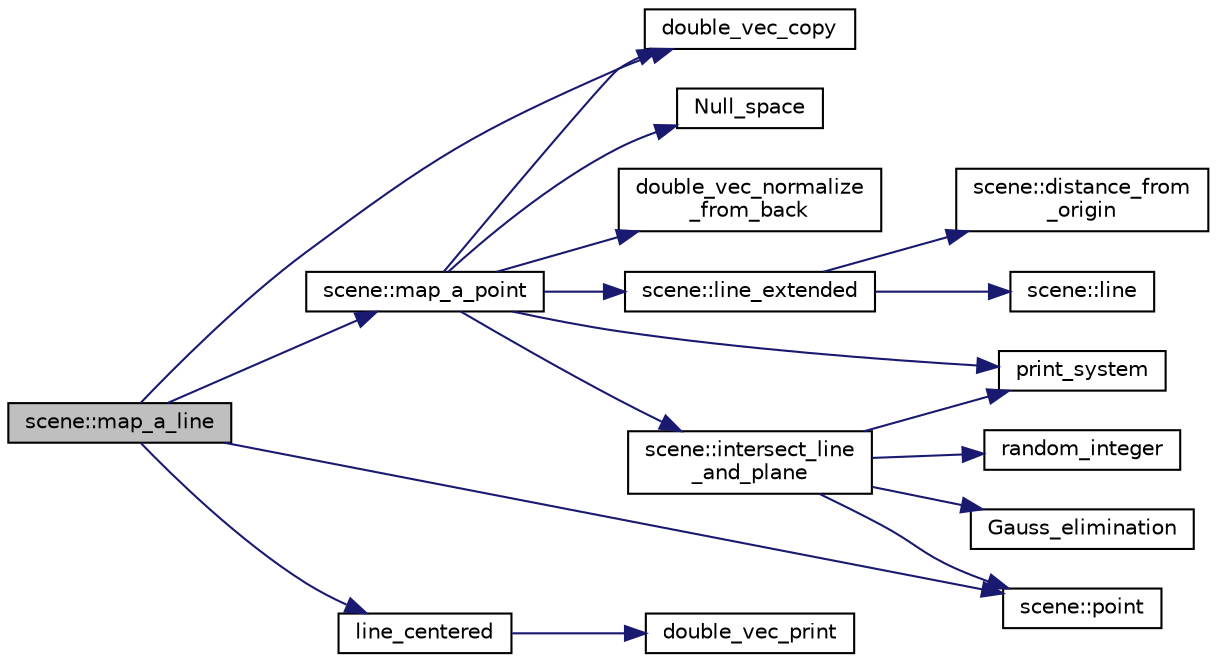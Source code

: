 digraph "scene::map_a_line"
{
  edge [fontname="Helvetica",fontsize="10",labelfontname="Helvetica",labelfontsize="10"];
  node [fontname="Helvetica",fontsize="10",shape=record];
  rankdir="LR";
  Node262 [label="scene::map_a_line",height=0.2,width=0.4,color="black", fillcolor="grey75", style="filled", fontcolor="black"];
  Node262 -> Node263 [color="midnightblue",fontsize="10",style="solid",fontname="Helvetica"];
  Node263 [label="double_vec_copy",height=0.2,width=0.4,color="black", fillcolor="white", style="filled",URL="$d5/db4/io__and__os_8h.html#aee0c436dfcfcb2f8a9b32f01ec90033a"];
  Node262 -> Node264 [color="midnightblue",fontsize="10",style="solid",fontname="Helvetica"];
  Node264 [label="line_centered",height=0.2,width=0.4,color="black", fillcolor="white", style="filled",URL="$d5/d87/globals_8h.html#a8af5a8216c2ab9cadc59f3ea9a42bdcb"];
  Node264 -> Node265 [color="midnightblue",fontsize="10",style="solid",fontname="Helvetica"];
  Node265 [label="double_vec_print",height=0.2,width=0.4,color="black", fillcolor="white", style="filled",URL="$d0/d22/numerics_8_c.html#a7f044be354a33be9978da8d8fa8d3263"];
  Node262 -> Node266 [color="midnightblue",fontsize="10",style="solid",fontname="Helvetica"];
  Node266 [label="scene::point",height=0.2,width=0.4,color="black", fillcolor="white", style="filled",URL="$df/db1/classscene.html#a786b60f97ad35f58f5e4ae1456d12e3b"];
  Node262 -> Node267 [color="midnightblue",fontsize="10",style="solid",fontname="Helvetica"];
  Node267 [label="scene::map_a_point",height=0.2,width=0.4,color="black", fillcolor="white", style="filled",URL="$df/db1/classscene.html#ac7e207e5fe33cc2f3c163d46a5b2ee44"];
  Node267 -> Node263 [color="midnightblue",fontsize="10",style="solid",fontname="Helvetica"];
  Node267 -> Node268 [color="midnightblue",fontsize="10",style="solid",fontname="Helvetica"];
  Node268 [label="print_system",height=0.2,width=0.4,color="black", fillcolor="white", style="filled",URL="$d5/d87/globals_8h.html#aeeeb01cbaf1e0fc5a69e1b885d62b8d3"];
  Node267 -> Node269 [color="midnightblue",fontsize="10",style="solid",fontname="Helvetica"];
  Node269 [label="Null_space",height=0.2,width=0.4,color="black", fillcolor="white", style="filled",URL="$d5/d87/globals_8h.html#a5d5454f7ae047895ae3e511398f8604c"];
  Node267 -> Node270 [color="midnightblue",fontsize="10",style="solid",fontname="Helvetica"];
  Node270 [label="double_vec_normalize\l_from_back",height=0.2,width=0.4,color="black", fillcolor="white", style="filled",URL="$d5/d87/globals_8h.html#aa72b62268b311af7c4fb54504dadb476"];
  Node267 -> Node271 [color="midnightblue",fontsize="10",style="solid",fontname="Helvetica"];
  Node271 [label="scene::line_extended",height=0.2,width=0.4,color="black", fillcolor="white", style="filled",URL="$df/db1/classscene.html#a207ab8471e540d06a5de67d9d6142108"];
  Node271 -> Node272 [color="midnightblue",fontsize="10",style="solid",fontname="Helvetica"];
  Node272 [label="scene::distance_from\l_origin",height=0.2,width=0.4,color="black", fillcolor="white", style="filled",URL="$df/db1/classscene.html#a48aceb808cb95c97b7515ff9dabfcd3a"];
  Node271 -> Node273 [color="midnightblue",fontsize="10",style="solid",fontname="Helvetica"];
  Node273 [label="scene::line",height=0.2,width=0.4,color="black", fillcolor="white", style="filled",URL="$df/db1/classscene.html#ae5ae81564026e1011c550a383f7eb2a9"];
  Node267 -> Node274 [color="midnightblue",fontsize="10",style="solid",fontname="Helvetica"];
  Node274 [label="scene::intersect_line\l_and_plane",height=0.2,width=0.4,color="black", fillcolor="white", style="filled",URL="$df/db1/classscene.html#a5f01de8cb1899fba6a91cc014c5fc68d"];
  Node274 -> Node275 [color="midnightblue",fontsize="10",style="solid",fontname="Helvetica"];
  Node275 [label="random_integer",height=0.2,width=0.4,color="black", fillcolor="white", style="filled",URL="$d5/db4/io__and__os_8h.html#a509937846575424b1c8863e1bb96a766"];
  Node274 -> Node268 [color="midnightblue",fontsize="10",style="solid",fontname="Helvetica"];
  Node274 -> Node276 [color="midnightblue",fontsize="10",style="solid",fontname="Helvetica"];
  Node276 [label="Gauss_elimination",height=0.2,width=0.4,color="black", fillcolor="white", style="filled",URL="$d5/d87/globals_8h.html#a91f2cabc387fb419dd4377d2a27d6189"];
  Node274 -> Node266 [color="midnightblue",fontsize="10",style="solid",fontname="Helvetica"];
}
